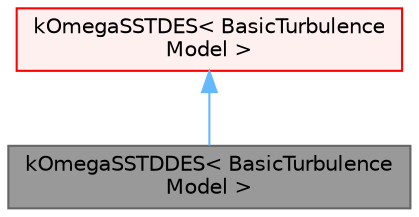 digraph "kOmegaSSTDDES&lt; BasicTurbulenceModel &gt;"
{
 // LATEX_PDF_SIZE
  bgcolor="transparent";
  edge [fontname=Helvetica,fontsize=10,labelfontname=Helvetica,labelfontsize=10];
  node [fontname=Helvetica,fontsize=10,shape=box,height=0.2,width=0.4];
  Node1 [id="Node000001",label="kOmegaSSTDDES\< BasicTurbulence\lModel \>",height=0.2,width=0.4,color="gray40", fillcolor="grey60", style="filled", fontcolor="black",tooltip="k-omega-SST DDES turbulence model for incompressible and compressible flows."];
  Node2 -> Node1 [id="edge1_Node000001_Node000002",dir="back",color="steelblue1",style="solid",tooltip=" "];
  Node2 [id="Node000002",label="kOmegaSSTDES\< BasicTurbulence\lModel \>",height=0.2,width=0.4,color="red", fillcolor="#FFF0F0", style="filled",URL="$classFoam_1_1LESModels_1_1kOmegaSSTDES.html",tooltip="k-omega-SST DES turbulence model for incompressible and compressible flows."];
}
